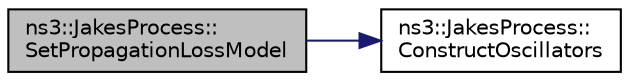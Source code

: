 digraph "ns3::JakesProcess::SetPropagationLossModel"
{
  edge [fontname="Helvetica",fontsize="10",labelfontname="Helvetica",labelfontsize="10"];
  node [fontname="Helvetica",fontsize="10",shape=record];
  rankdir="LR";
  Node1 [label="ns3::JakesProcess::\lSetPropagationLossModel",height=0.2,width=0.4,color="black", fillcolor="grey75", style="filled", fontcolor="black"];
  Node1 -> Node2 [color="midnightblue",fontsize="10",style="solid"];
  Node2 [label="ns3::JakesProcess::\lConstructOscillators",height=0.2,width=0.4,color="black", fillcolor="white", style="filled",URL="$df/d08/classns3_1_1JakesProcess.html#afcf181e47a7961a2dd20c5f44a4f5bd1"];
}

